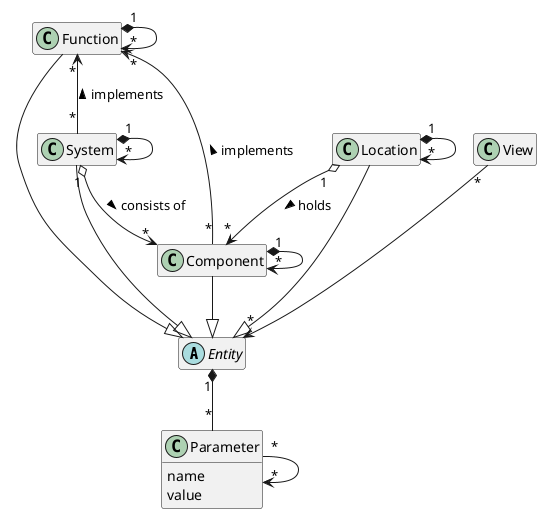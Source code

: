 @startuml
hide empty members
abstract class Entity
class Function
class Component
class System
class Location
class Parameter {
	name
	value
}
class View

Entity "1" *-- "*" Parameter
Parameter "*" --> "*" Parameter
View "*" ---> "*" Entity
Function --|> Entity
Component --|> Entity
System --|> Entity
Location --|> Entity

Function "*" <-- "*" System: implements <
Function "*" <-- "*" Component: implements <
System "1" o--> "*" Component: consists of >
Location "1" o--> "*" Component: holds >

Function "1" *--> "*" Function 
System  "1" *--> "*" System
Component  "1" *--> "*" Component
Location  "1" *--> "*" Location
@enduml